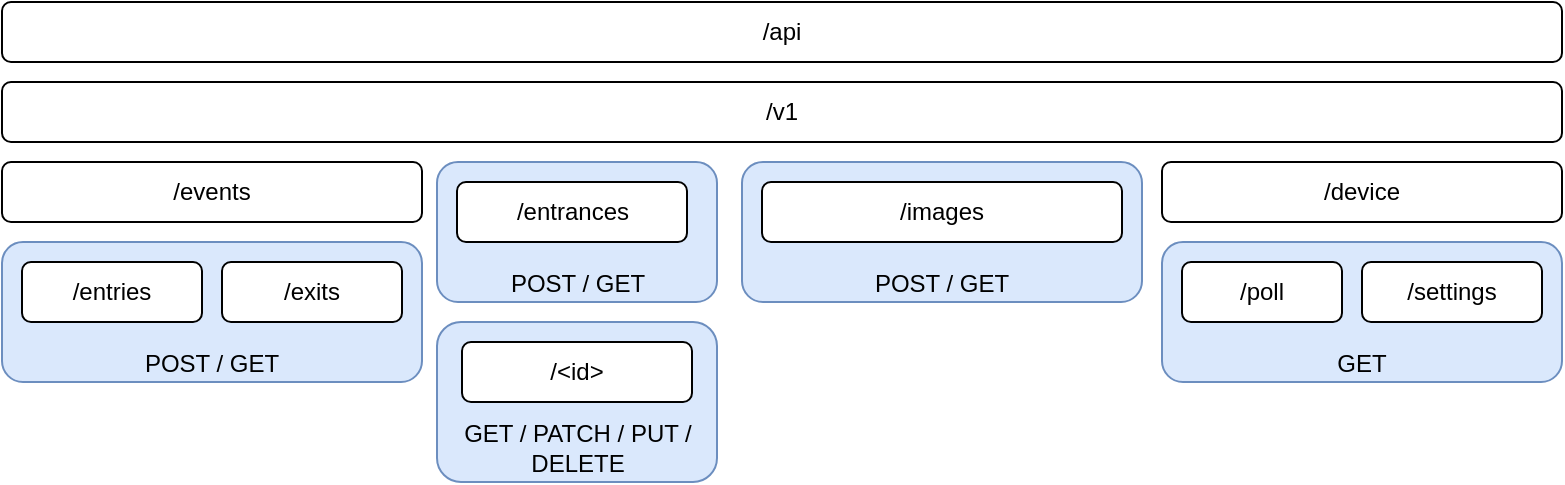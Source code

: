 <mxfile version="26.2.14">
  <diagram name="Page-1" id="KzV6HsreagNqAqcYUTjX">
    <mxGraphModel dx="1426" dy="795" grid="1" gridSize="10" guides="1" tooltips="1" connect="1" arrows="1" fold="1" page="1" pageScale="1" pageWidth="850" pageHeight="1100" math="0" shadow="0">
      <root>
        <mxCell id="0" />
        <mxCell id="1" parent="0" />
        <mxCell id="iyFhU0tsveUdaoyFK_D6-21" value="&lt;font&gt;GET / PATCH / PUT / DELETE&lt;/font&gt;" style="rounded=1;whiteSpace=wrap;html=1;labelPosition=center;verticalLabelPosition=middle;align=center;verticalAlign=bottom;fillColor=#dae8fc;strokeColor=#6c8ebf;" vertex="1" parent="1">
          <mxGeometry x="227.5" y="170" width="140" height="80" as="geometry" />
        </mxCell>
        <mxCell id="iyFhU0tsveUdaoyFK_D6-20" value="&lt;div&gt;POST / GET&lt;/div&gt;" style="rounded=1;whiteSpace=wrap;html=1;labelPosition=center;verticalLabelPosition=middle;align=center;verticalAlign=bottom;fillColor=#dae8fc;strokeColor=#6c8ebf;" vertex="1" parent="1">
          <mxGeometry x="227.5" y="90" width="140" height="70" as="geometry" />
        </mxCell>
        <mxCell id="iyFhU0tsveUdaoyFK_D6-18" value="&lt;div&gt;POST / GET&lt;/div&gt;" style="rounded=1;whiteSpace=wrap;html=1;labelPosition=center;verticalLabelPosition=middle;align=center;verticalAlign=bottom;fillColor=#dae8fc;strokeColor=#6c8ebf;" vertex="1" parent="1">
          <mxGeometry x="380" y="90" width="200" height="70" as="geometry" />
        </mxCell>
        <mxCell id="iyFhU0tsveUdaoyFK_D6-17" value="&lt;div&gt;GET&lt;/div&gt;" style="rounded=1;whiteSpace=wrap;html=1;labelPosition=center;verticalLabelPosition=middle;align=center;verticalAlign=bottom;fillColor=#dae8fc;strokeColor=#6c8ebf;" vertex="1" parent="1">
          <mxGeometry x="590" y="130" width="200" height="70" as="geometry" />
        </mxCell>
        <mxCell id="iyFhU0tsveUdaoyFK_D6-16" value="&lt;div&gt;POST / GET&lt;/div&gt;" style="rounded=1;whiteSpace=wrap;html=1;labelPosition=center;verticalLabelPosition=middle;align=center;verticalAlign=bottom;fillColor=#dae8fc;strokeColor=#6c8ebf;" vertex="1" parent="1">
          <mxGeometry x="10" y="130" width="210" height="70" as="geometry" />
        </mxCell>
        <mxCell id="iyFhU0tsveUdaoyFK_D6-1" value="/api" style="rounded=1;whiteSpace=wrap;html=1;" vertex="1" parent="1">
          <mxGeometry x="10" y="10" width="780" height="30" as="geometry" />
        </mxCell>
        <mxCell id="iyFhU0tsveUdaoyFK_D6-2" value="/events" style="rounded=1;whiteSpace=wrap;html=1;" vertex="1" parent="1">
          <mxGeometry x="10" y="90" width="210" height="30" as="geometry" />
        </mxCell>
        <mxCell id="iyFhU0tsveUdaoyFK_D6-3" value="/entries" style="rounded=1;whiteSpace=wrap;html=1;" vertex="1" parent="1">
          <mxGeometry x="20" y="140" width="90" height="30" as="geometry" />
        </mxCell>
        <mxCell id="iyFhU0tsveUdaoyFK_D6-4" value="/exits" style="rounded=1;whiteSpace=wrap;html=1;" vertex="1" parent="1">
          <mxGeometry x="120" y="140" width="90" height="30" as="geometry" />
        </mxCell>
        <mxCell id="iyFhU0tsveUdaoyFK_D6-7" value="/entrances" style="rounded=1;whiteSpace=wrap;html=1;" vertex="1" parent="1">
          <mxGeometry x="237.5" y="100" width="115" height="30" as="geometry" />
        </mxCell>
        <mxCell id="iyFhU0tsveUdaoyFK_D6-8" value="/images" style="rounded=1;whiteSpace=wrap;html=1;" vertex="1" parent="1">
          <mxGeometry x="390" y="100" width="180" height="30" as="geometry" />
        </mxCell>
        <mxCell id="iyFhU0tsveUdaoyFK_D6-9" value="/device" style="rounded=1;whiteSpace=wrap;html=1;" vertex="1" parent="1">
          <mxGeometry x="590" y="90" width="200" height="30" as="geometry" />
        </mxCell>
        <mxCell id="iyFhU0tsveUdaoyFK_D6-10" value="/poll" style="rounded=1;whiteSpace=wrap;html=1;" vertex="1" parent="1">
          <mxGeometry x="600" y="140" width="80" height="30" as="geometry" />
        </mxCell>
        <mxCell id="iyFhU0tsveUdaoyFK_D6-11" value="/settings" style="rounded=1;whiteSpace=wrap;html=1;" vertex="1" parent="1">
          <mxGeometry x="690" y="140" width="90" height="30" as="geometry" />
        </mxCell>
        <mxCell id="iyFhU0tsveUdaoyFK_D6-19" value="&lt;div&gt;/&amp;lt;id&amp;gt;&lt;/div&gt;" style="rounded=1;whiteSpace=wrap;html=1;" vertex="1" parent="1">
          <mxGeometry x="240" y="180" width="115" height="30" as="geometry" />
        </mxCell>
        <mxCell id="iyFhU0tsveUdaoyFK_D6-22" value="/v1" style="rounded=1;whiteSpace=wrap;html=1;" vertex="1" parent="1">
          <mxGeometry x="10" y="50" width="780" height="30" as="geometry" />
        </mxCell>
      </root>
    </mxGraphModel>
  </diagram>
</mxfile>
